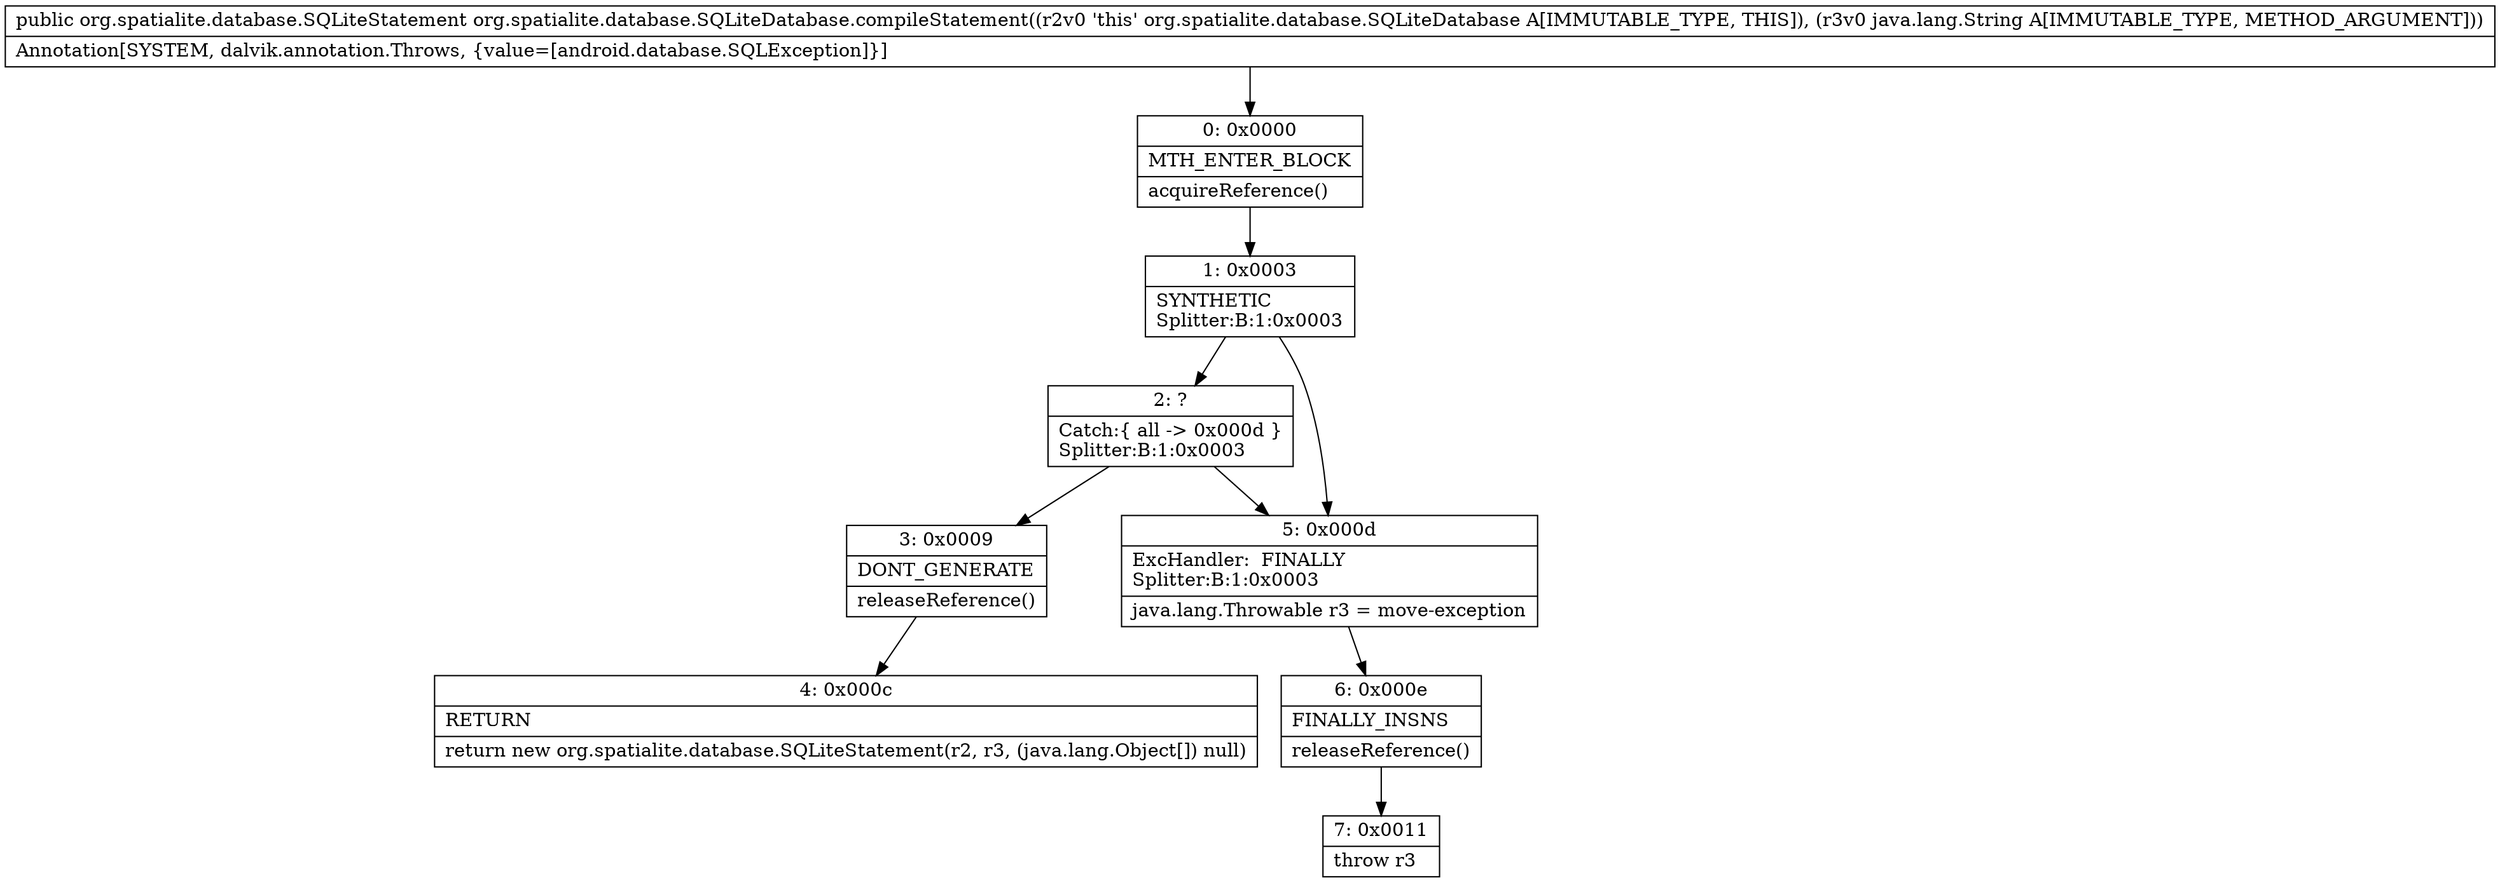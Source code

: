 digraph "CFG fororg.spatialite.database.SQLiteDatabase.compileStatement(Ljava\/lang\/String;)Lorg\/spatialite\/database\/SQLiteStatement;" {
Node_0 [shape=record,label="{0\:\ 0x0000|MTH_ENTER_BLOCK\l|acquireReference()\l}"];
Node_1 [shape=record,label="{1\:\ 0x0003|SYNTHETIC\lSplitter:B:1:0x0003\l}"];
Node_2 [shape=record,label="{2\:\ ?|Catch:\{ all \-\> 0x000d \}\lSplitter:B:1:0x0003\l}"];
Node_3 [shape=record,label="{3\:\ 0x0009|DONT_GENERATE\l|releaseReference()\l}"];
Node_4 [shape=record,label="{4\:\ 0x000c|RETURN\l|return new org.spatialite.database.SQLiteStatement(r2, r3, (java.lang.Object[]) null)\l}"];
Node_5 [shape=record,label="{5\:\ 0x000d|ExcHandler:  FINALLY\lSplitter:B:1:0x0003\l|java.lang.Throwable r3 = move\-exception\l}"];
Node_6 [shape=record,label="{6\:\ 0x000e|FINALLY_INSNS\l|releaseReference()\l}"];
Node_7 [shape=record,label="{7\:\ 0x0011|throw r3\l}"];
MethodNode[shape=record,label="{public org.spatialite.database.SQLiteStatement org.spatialite.database.SQLiteDatabase.compileStatement((r2v0 'this' org.spatialite.database.SQLiteDatabase A[IMMUTABLE_TYPE, THIS]), (r3v0 java.lang.String A[IMMUTABLE_TYPE, METHOD_ARGUMENT]))  | Annotation[SYSTEM, dalvik.annotation.Throws, \{value=[android.database.SQLException]\}]\l}"];
MethodNode -> Node_0;
Node_0 -> Node_1;
Node_1 -> Node_2;
Node_1 -> Node_5;
Node_2 -> Node_3;
Node_2 -> Node_5;
Node_3 -> Node_4;
Node_5 -> Node_6;
Node_6 -> Node_7;
}

